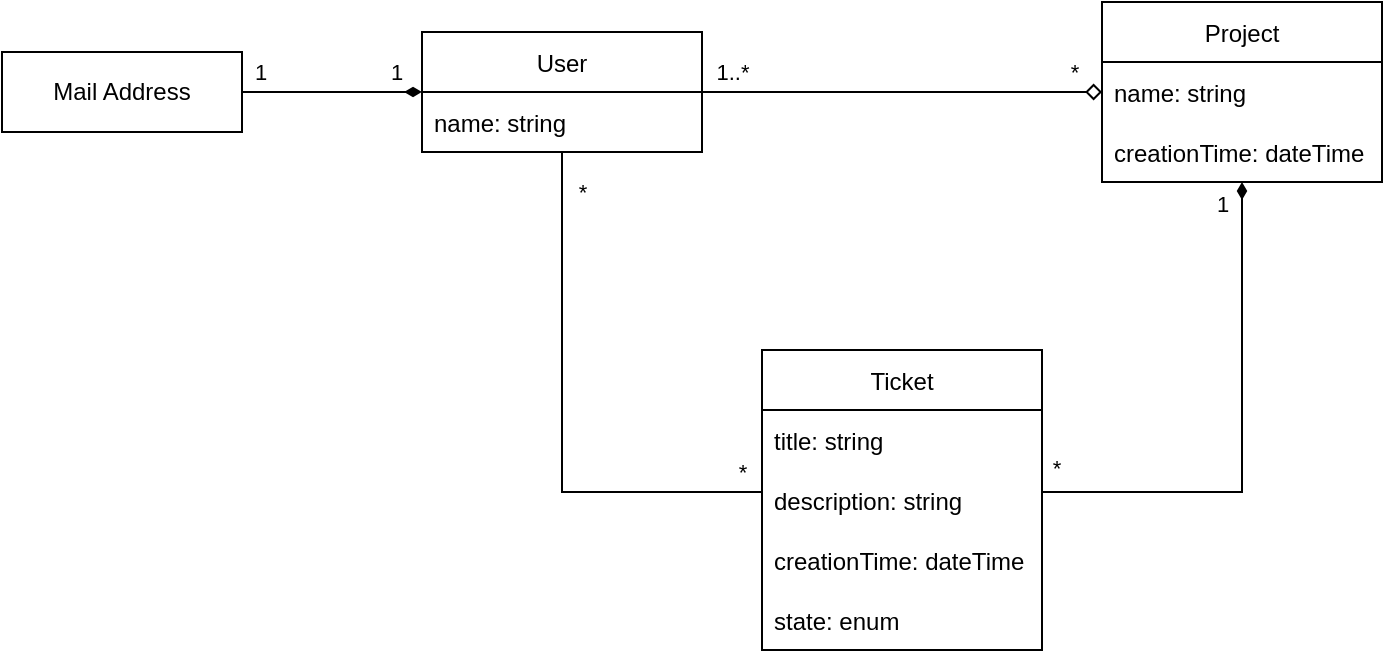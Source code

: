 <mxfile version="20.4.2" type="device"><diagram id="N0vrhGXMa29ggmEiaG3S" name="Seite-1"><mxGraphModel dx="980" dy="654" grid="1" gridSize="10" guides="1" tooltips="1" connect="1" arrows="1" fold="1" page="1" pageScale="1" pageWidth="1169" pageHeight="827" math="0" shadow="0"><root><mxCell id="0"/><mxCell id="1" parent="0"/><mxCell id="2oug2jzdDHd_4wMWo9hz-18" style="edgeStyle=orthogonalEdgeStyle;rounded=0;orthogonalLoop=1;jettySize=auto;html=1;endArrow=diamond;endFill=0;" parent="1" source="2oug2jzdDHd_4wMWo9hz-2" target="2oug2jzdDHd_4wMWo9hz-6" edge="1"><mxGeometry relative="1" as="geometry"><Array as="points"><mxPoint x="590" y="125"/><mxPoint x="590" y="125"/></Array></mxGeometry></mxCell><mxCell id="2oug2jzdDHd_4wMWo9hz-32" value="1..*" style="edgeLabel;html=1;align=center;verticalAlign=middle;resizable=0;points=[];" parent="2oug2jzdDHd_4wMWo9hz-18" vertex="1" connectable="0"><mxGeometry x="-0.743" y="1" relative="1" as="geometry"><mxPoint x="-11" y="-9" as="offset"/></mxGeometry></mxCell><mxCell id="2oug2jzdDHd_4wMWo9hz-33" value="*" style="edgeLabel;html=1;align=center;verticalAlign=middle;resizable=0;points=[];" parent="2oug2jzdDHd_4wMWo9hz-18" vertex="1" connectable="0"><mxGeometry x="0.755" y="-1" relative="1" as="geometry"><mxPoint x="10" y="-11" as="offset"/></mxGeometry></mxCell><mxCell id="2oug2jzdDHd_4wMWo9hz-24" style="edgeStyle=orthogonalEdgeStyle;rounded=0;orthogonalLoop=1;jettySize=auto;html=1;endArrow=none;endFill=0;startArrow=diamondThin;startFill=1;" parent="1" source="2oug2jzdDHd_4wMWo9hz-2" target="2oug2jzdDHd_4wMWo9hz-23" edge="1"><mxGeometry relative="1" as="geometry"/></mxCell><mxCell id="2oug2jzdDHd_4wMWo9hz-28" value="1" style="edgeLabel;html=1;align=center;verticalAlign=middle;resizable=0;points=[];" parent="2oug2jzdDHd_4wMWo9hz-24" vertex="1" connectable="0"><mxGeometry x="-0.643" relative="1" as="geometry"><mxPoint x="3" y="-10" as="offset"/></mxGeometry></mxCell><mxCell id="2oug2jzdDHd_4wMWo9hz-29" value="1" style="edgeLabel;html=1;align=center;verticalAlign=middle;resizable=0;points=[];" parent="2oug2jzdDHd_4wMWo9hz-24" vertex="1" connectable="0"><mxGeometry x="0.861" relative="1" as="geometry"><mxPoint x="2" y="-10" as="offset"/></mxGeometry></mxCell><mxCell id="2oug2jzdDHd_4wMWo9hz-2" value="User" style="swimlane;fontStyle=0;childLayout=stackLayout;horizontal=1;startSize=30;horizontalStack=0;resizeParent=1;resizeParentMax=0;resizeLast=0;collapsible=1;marginBottom=0;" parent="1" vertex="1"><mxGeometry x="340" y="95" width="140" height="60" as="geometry"/></mxCell><mxCell id="2oug2jzdDHd_4wMWo9hz-3" value="name: string" style="text;strokeColor=none;fillColor=none;align=left;verticalAlign=middle;spacingLeft=4;spacingRight=4;overflow=hidden;points=[[0,0.5],[1,0.5]];portConstraint=eastwest;rotatable=0;" parent="2oug2jzdDHd_4wMWo9hz-2" vertex="1"><mxGeometry y="30" width="140" height="30" as="geometry"/></mxCell><mxCell id="2oug2jzdDHd_4wMWo9hz-19" style="edgeStyle=orthogonalEdgeStyle;rounded=0;orthogonalLoop=1;jettySize=auto;html=1;endArrow=none;endFill=0;startArrow=diamondThin;startFill=1;" parent="1" source="2oug2jzdDHd_4wMWo9hz-6" target="2oug2jzdDHd_4wMWo9hz-10" edge="1"><mxGeometry relative="1" as="geometry"><Array as="points"><mxPoint x="750" y="325"/></Array></mxGeometry></mxCell><mxCell id="2oug2jzdDHd_4wMWo9hz-35" value="1" style="edgeLabel;html=1;align=center;verticalAlign=middle;resizable=0;points=[];" parent="2oug2jzdDHd_4wMWo9hz-19" vertex="1" connectable="0"><mxGeometry x="-0.661" y="-1" relative="1" as="geometry"><mxPoint x="-9" y="-32" as="offset"/></mxGeometry></mxCell><mxCell id="2oug2jzdDHd_4wMWo9hz-36" value="*" style="edgeLabel;html=1;align=center;verticalAlign=middle;resizable=0;points=[];" parent="2oug2jzdDHd_4wMWo9hz-19" vertex="1" connectable="0"><mxGeometry x="0.725" y="-1" relative="1" as="geometry"><mxPoint x="-28" y="-11" as="offset"/></mxGeometry></mxCell><mxCell id="2oug2jzdDHd_4wMWo9hz-6" value="Project" style="swimlane;fontStyle=0;childLayout=stackLayout;horizontal=1;startSize=30;horizontalStack=0;resizeParent=1;resizeParentMax=0;resizeLast=0;collapsible=1;marginBottom=0;" parent="1" vertex="1"><mxGeometry x="680" y="80" width="140" height="90" as="geometry"/></mxCell><mxCell id="2oug2jzdDHd_4wMWo9hz-7" value="name: string" style="text;strokeColor=none;fillColor=none;align=left;verticalAlign=middle;spacingLeft=4;spacingRight=4;overflow=hidden;points=[[0,0.5],[1,0.5]];portConstraint=eastwest;rotatable=0;" parent="2oug2jzdDHd_4wMWo9hz-6" vertex="1"><mxGeometry y="30" width="140" height="30" as="geometry"/></mxCell><mxCell id="2oug2jzdDHd_4wMWo9hz-8" value="creationTime: dateTime" style="text;strokeColor=none;fillColor=none;align=left;verticalAlign=middle;spacingLeft=4;spacingRight=4;overflow=hidden;points=[[0,0.5],[1,0.5]];portConstraint=eastwest;rotatable=0;" parent="2oug2jzdDHd_4wMWo9hz-6" vertex="1"><mxGeometry y="60" width="140" height="30" as="geometry"/></mxCell><mxCell id="2oug2jzdDHd_4wMWo9hz-10" value="Ticket" style="swimlane;fontStyle=0;childLayout=stackLayout;horizontal=1;startSize=30;horizontalStack=0;resizeParent=1;resizeParentMax=0;resizeLast=0;collapsible=1;marginBottom=0;" parent="1" vertex="1"><mxGeometry x="510" y="254" width="140" height="150" as="geometry"/></mxCell><mxCell id="2oug2jzdDHd_4wMWo9hz-11" value="title: string" style="text;strokeColor=none;fillColor=none;align=left;verticalAlign=middle;spacingLeft=4;spacingRight=4;overflow=hidden;points=[[0,0.5],[1,0.5]];portConstraint=eastwest;rotatable=0;" parent="2oug2jzdDHd_4wMWo9hz-10" vertex="1"><mxGeometry y="30" width="140" height="30" as="geometry"/></mxCell><mxCell id="2oug2jzdDHd_4wMWo9hz-12" value="description: string" style="text;strokeColor=none;fillColor=none;align=left;verticalAlign=middle;spacingLeft=4;spacingRight=4;overflow=hidden;points=[[0,0.5],[1,0.5]];portConstraint=eastwest;rotatable=0;" parent="2oug2jzdDHd_4wMWo9hz-10" vertex="1"><mxGeometry y="60" width="140" height="30" as="geometry"/></mxCell><mxCell id="2oug2jzdDHd_4wMWo9hz-13" value="creationTime: dateTime" style="text;strokeColor=none;fillColor=none;align=left;verticalAlign=middle;spacingLeft=4;spacingRight=4;overflow=hidden;points=[[0,0.5],[1,0.5]];portConstraint=eastwest;rotatable=0;" parent="2oug2jzdDHd_4wMWo9hz-10" vertex="1"><mxGeometry y="90" width="140" height="30" as="geometry"/></mxCell><mxCell id="2oug2jzdDHd_4wMWo9hz-52" value="state: enum" style="text;strokeColor=none;fillColor=none;align=left;verticalAlign=middle;spacingLeft=4;spacingRight=4;overflow=hidden;points=[[0,0.5],[1,0.5]];portConstraint=eastwest;rotatable=0;" parent="2oug2jzdDHd_4wMWo9hz-10" vertex="1"><mxGeometry y="120" width="140" height="30" as="geometry"/></mxCell><mxCell id="2oug2jzdDHd_4wMWo9hz-23" value="Mail Address" style="rounded=0;whiteSpace=wrap;html=1;" parent="1" vertex="1"><mxGeometry x="130" y="105" width="120" height="40" as="geometry"/></mxCell><mxCell id="2oug2jzdDHd_4wMWo9hz-25" value="" style="endArrow=none;startArrow=none;endFill=0;startFill=0;html=1;rounded=0;edgeStyle=orthogonalEdgeStyle;" parent="1" source="2oug2jzdDHd_4wMWo9hz-2" target="2oug2jzdDHd_4wMWo9hz-10" edge="1"><mxGeometry width="160" relative="1" as="geometry"><mxPoint x="590" y="195" as="sourcePoint"/><mxPoint x="750" y="195" as="targetPoint"/><Array as="points"><mxPoint x="410" y="325"/></Array></mxGeometry></mxCell><mxCell id="2oug2jzdDHd_4wMWo9hz-26" value="*" style="edgeLabel;html=1;align=center;verticalAlign=middle;resizable=0;points=[];" parent="2oug2jzdDHd_4wMWo9hz-25" vertex="1" connectable="0"><mxGeometry x="0.921" y="1" relative="1" as="geometry"><mxPoint y="-9" as="offset"/></mxGeometry></mxCell><mxCell id="2oug2jzdDHd_4wMWo9hz-27" value="*" style="edgeLabel;html=1;align=center;verticalAlign=middle;resizable=0;points=[];" parent="2oug2jzdDHd_4wMWo9hz-25" vertex="1" connectable="0"><mxGeometry x="-0.946" relative="1" as="geometry"><mxPoint x="10" y="12" as="offset"/></mxGeometry></mxCell></root></mxGraphModel></diagram></mxfile>